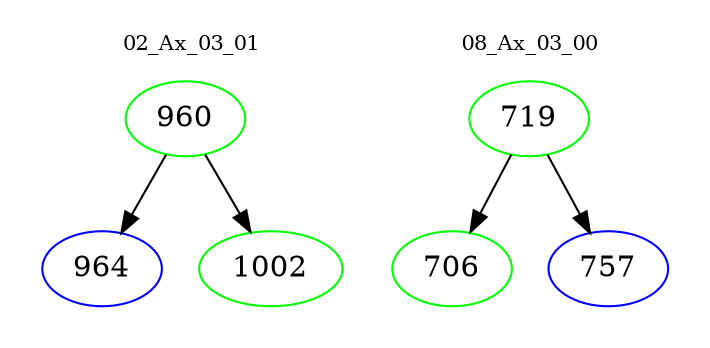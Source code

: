 digraph{
subgraph cluster_0 {
color = white
label = "02_Ax_03_01";
fontsize=10;
T0_960 [label="960", color="green"]
T0_960 -> T0_964 [color="black"]
T0_964 [label="964", color="blue"]
T0_960 -> T0_1002 [color="black"]
T0_1002 [label="1002", color="green"]
}
subgraph cluster_1 {
color = white
label = "08_Ax_03_00";
fontsize=10;
T1_719 [label="719", color="green"]
T1_719 -> T1_706 [color="black"]
T1_706 [label="706", color="green"]
T1_719 -> T1_757 [color="black"]
T1_757 [label="757", color="blue"]
}
}
